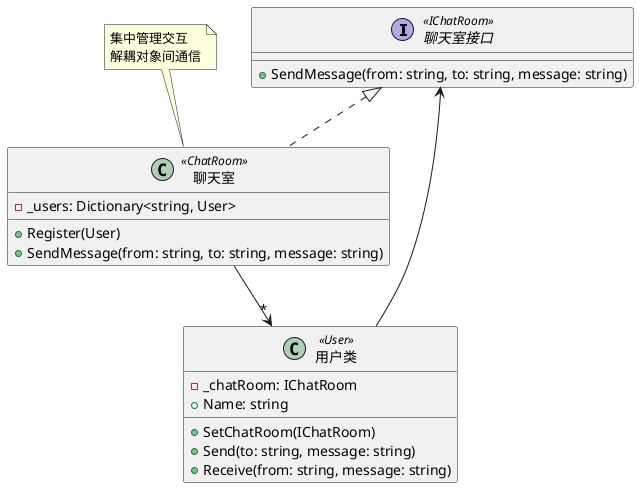 @startuml

interface "聊天室接口" as IChatRoom <<IChatRoom>> {
  + SendMessage(from: string, to: string, message: string)
}

class "聊天室" as ChatRoom <<ChatRoom>> {
  - _users: Dictionary<string, User>
  + Register(User)
  + SendMessage(from: string, to: string, message: string)
}

class "用户类" as User <<User>> {
  - _chatRoom: IChatRoom
  + Name: string
  + SetChatRoom(IChatRoom)
  + Send(to: string, message: string)
  + Receive(from: string, message: string)
}

IChatRoom <|.. ChatRoom
ChatRoom --> "*" User
User --> IChatRoom
note top of ChatRoom
  集中管理交互
  解耦对象间通信
end note
@enduml